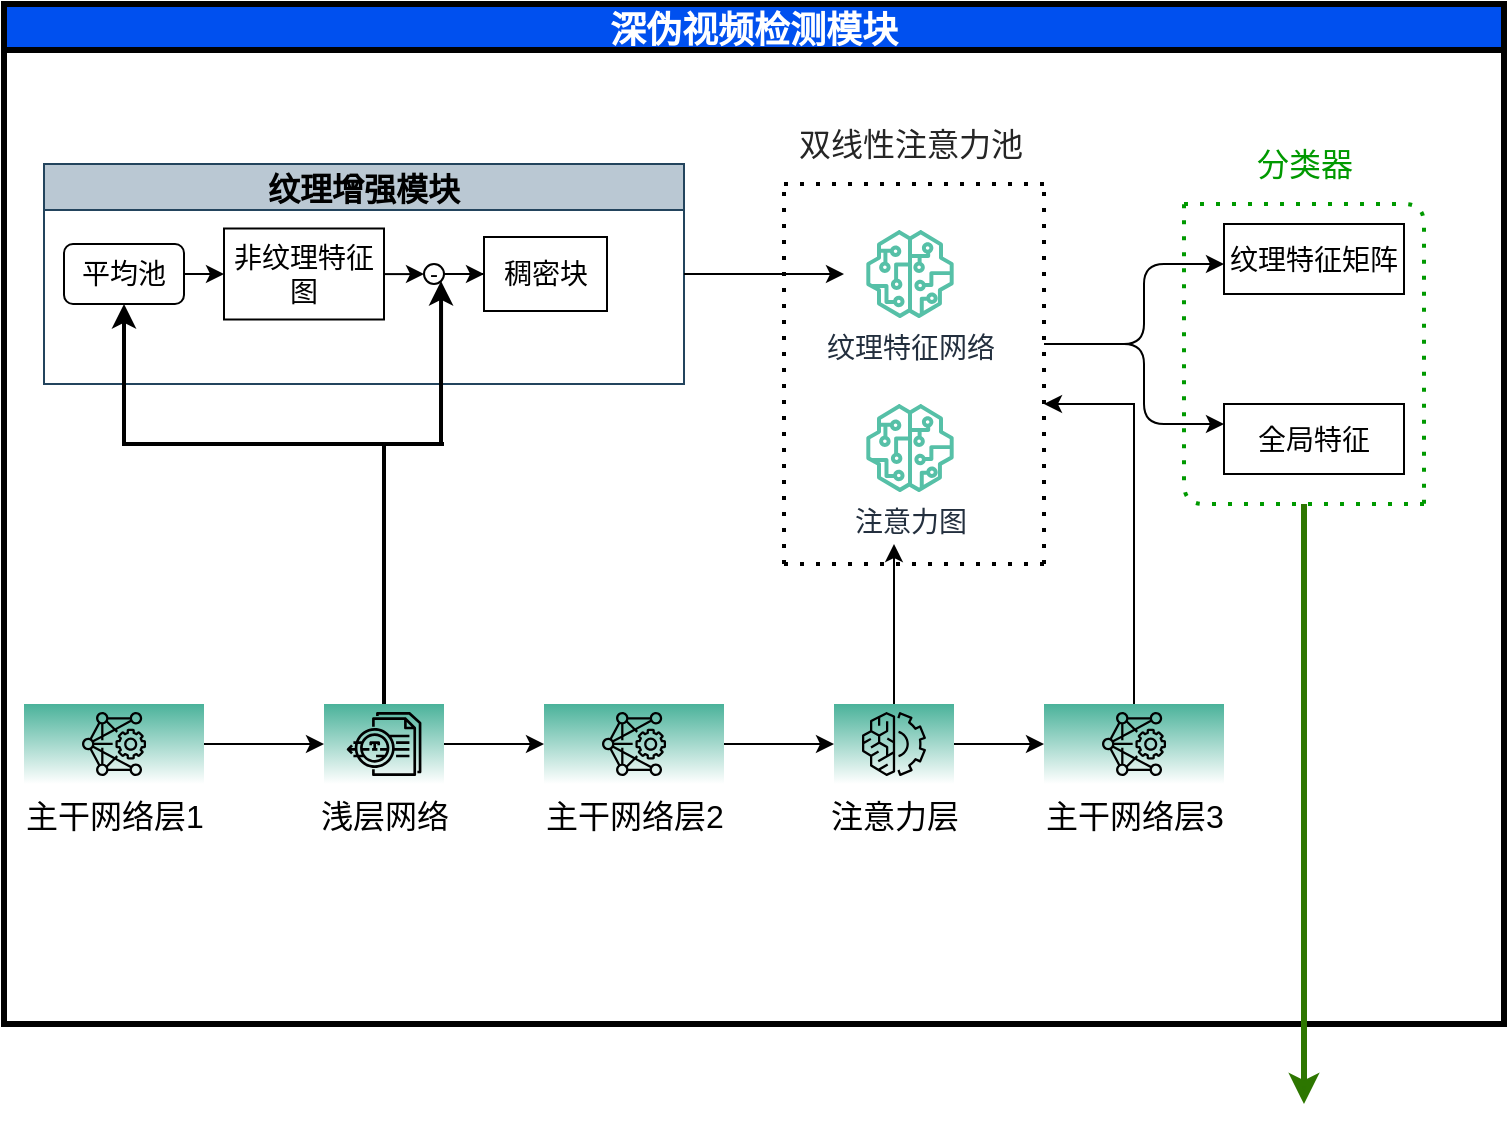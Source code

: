<mxfile version="15.4.1" type="github">
  <diagram id="M6cuTIGcN4mnhxkdC4Pi" name="Page-1">
    <mxGraphModel dx="967" dy="835" grid="1" gridSize="10" guides="1" tooltips="1" connect="1" arrows="1" fold="1" page="1" pageScale="1" pageWidth="583" pageHeight="827" math="0" shadow="0">
      <root>
        <mxCell id="0" />
        <mxCell id="1" parent="0" />
        <mxCell id="kOPWEgHHn9tKELu0OoGP-1" value="深伪视频检测模块" style="swimlane;fillColor=#0050EF;strokeColor=#000000;fontColor=#ffffff;strokeWidth=3;fontSize=18;" vertex="1" parent="1">
          <mxGeometry x="830" y="150" width="750" height="510" as="geometry" />
        </mxCell>
        <mxCell id="kOPWEgHHn9tKELu0OoGP-2" value="&lt;font style=&quot;font-size: 16px&quot;&gt;主干网络层1&lt;/font&gt;" style="sketch=0;points=[[0,0,0],[0.25,0,0],[0.5,0,0],[0.75,0,0],[1,0,0],[0,1,0],[0.25,1,0],[0.5,1,0],[0.75,1,0],[1,1,0],[0,0.25,0],[0,0.5,0],[0,0.75,0],[1,0.25,0],[1,0.5,0],[1,0.75,0]];outlineConnect=0;fontColor=#000000;gradientColor=#4AB29A;gradientDirection=north;fillColor=#ffffff;strokeColor=#000000;dashed=0;verticalLabelPosition=bottom;verticalAlign=top;align=center;html=1;fontSize=12;fontStyle=0;aspect=fixed;shape=mxgraph.aws4.resourceIcon;resIcon=mxgraph.aws4.deep_learning_amis;fontFamily=Helvetica;" vertex="1" parent="kOPWEgHHn9tKELu0OoGP-1">
          <mxGeometry x="10" y="350" width="90" height="40" as="geometry" />
        </mxCell>
        <mxCell id="kOPWEgHHn9tKELu0OoGP-3" style="edgeStyle=orthogonalEdgeStyle;rounded=0;orthogonalLoop=1;jettySize=auto;html=1;exitX=1;exitY=0.5;exitDx=0;exitDy=0;exitPerimeter=0;entryX=0;entryY=0.5;entryDx=0;entryDy=0;entryPerimeter=0;" edge="1" parent="kOPWEgHHn9tKELu0OoGP-1" source="kOPWEgHHn9tKELu0OoGP-4" target="kOPWEgHHn9tKELu0OoGP-10">
          <mxGeometry relative="1" as="geometry" />
        </mxCell>
        <mxCell id="kOPWEgHHn9tKELu0OoGP-4" value="&lt;font style=&quot;font-size: 16px&quot;&gt;主干网络层2&lt;/font&gt;" style="sketch=0;points=[[0,0,0],[0.25,0,0],[0.5,0,0],[0.75,0,0],[1,0,0],[0,1,0],[0.25,1,0],[0.5,1,0],[0.75,1,0],[1,1,0],[0,0.25,0],[0,0.5,0],[0,0.75,0],[1,0.25,0],[1,0.5,0],[1,0.75,0]];outlineConnect=0;fontColor=#000000;gradientColor=#4AB29A;gradientDirection=north;fillColor=#ffffff;strokeColor=#000000;dashed=0;verticalLabelPosition=bottom;verticalAlign=top;align=center;html=1;fontSize=12;fontStyle=0;aspect=fixed;shape=mxgraph.aws4.resourceIcon;resIcon=mxgraph.aws4.deep_learning_amis;fontFamily=Helvetica;" vertex="1" parent="kOPWEgHHn9tKELu0OoGP-1">
          <mxGeometry x="270" y="350" width="90" height="40" as="geometry" />
        </mxCell>
        <mxCell id="kOPWEgHHn9tKELu0OoGP-5" value="&lt;font style=&quot;font-size: 16px&quot;&gt;主干网络层3&lt;/font&gt;" style="sketch=0;points=[[0,0,0],[0.25,0,0],[0.5,0,0],[0.75,0,0],[1,0,0],[0,1,0],[0.25,1,0],[0.5,1,0],[0.75,1,0],[1,1,0],[0,0.25,0],[0,0.5,0],[0,0.75,0],[1,0.25,0],[1,0.5,0],[1,0.75,0]];outlineConnect=0;fontColor=#000000;gradientColor=#4AB29A;gradientDirection=north;fillColor=#ffffff;strokeColor=#000000;dashed=0;verticalLabelPosition=bottom;verticalAlign=top;align=center;html=1;fontSize=12;fontStyle=0;aspect=fixed;shape=mxgraph.aws4.resourceIcon;resIcon=mxgraph.aws4.deep_learning_amis;fontFamily=Helvetica;" vertex="1" parent="kOPWEgHHn9tKELu0OoGP-1">
          <mxGeometry x="520" y="350" width="90" height="40" as="geometry" />
        </mxCell>
        <mxCell id="kOPWEgHHn9tKELu0OoGP-6" style="edgeStyle=orthogonalEdgeStyle;rounded=0;orthogonalLoop=1;jettySize=auto;html=1;entryX=0;entryY=0.5;entryDx=0;entryDy=0;" edge="1" parent="kOPWEgHHn9tKELu0OoGP-1" source="kOPWEgHHn9tKELu0OoGP-7" target="kOPWEgHHn9tKELu0OoGP-4">
          <mxGeometry relative="1" as="geometry" />
        </mxCell>
        <mxCell id="kOPWEgHHn9tKELu0OoGP-7" value="&lt;font style=&quot;font-size: 16px&quot;&gt;浅层网络&lt;/font&gt;" style="sketch=0;points=[[0,0,0],[0.25,0,0],[0.5,0,0],[0.75,0,0],[1,0,0],[0,1,0],[0.25,1,0],[0.5,1,0],[0.75,1,0],[1,1,0],[0,0.25,0],[0,0.5,0],[0,0.75,0],[1,0.25,0],[1,0.5,0],[1,0.75,0]];outlineConnect=0;fontColor=#000000;gradientColor=#4AB29A;gradientDirection=north;fillColor=#ffffff;strokeColor=#000000;dashed=0;verticalLabelPosition=bottom;verticalAlign=top;align=center;html=1;fontSize=12;fontStyle=0;aspect=fixed;shape=mxgraph.aws4.resourceIcon;resIcon=mxgraph.aws4.textract;fontFamily=Helvetica;" vertex="1" parent="kOPWEgHHn9tKELu0OoGP-1">
          <mxGeometry x="160" y="350" width="60" height="40" as="geometry" />
        </mxCell>
        <mxCell id="kOPWEgHHn9tKELu0OoGP-8" value="" style="edgeStyle=orthogonalEdgeStyle;rounded=0;orthogonalLoop=1;jettySize=auto;html=1;" edge="1" parent="kOPWEgHHn9tKELu0OoGP-1" source="kOPWEgHHn9tKELu0OoGP-2" target="kOPWEgHHn9tKELu0OoGP-7">
          <mxGeometry relative="1" as="geometry" />
        </mxCell>
        <mxCell id="kOPWEgHHn9tKELu0OoGP-9" style="edgeStyle=orthogonalEdgeStyle;rounded=0;orthogonalLoop=1;jettySize=auto;html=1;exitX=1;exitY=0.5;exitDx=0;exitDy=0;exitPerimeter=0;entryX=0;entryY=0.5;entryDx=0;entryDy=0;entryPerimeter=0;" edge="1" parent="kOPWEgHHn9tKELu0OoGP-1" source="kOPWEgHHn9tKELu0OoGP-10" target="kOPWEgHHn9tKELu0OoGP-5">
          <mxGeometry relative="1" as="geometry" />
        </mxCell>
        <mxCell id="kOPWEgHHn9tKELu0OoGP-10" value="&lt;font style=&quot;font-size: 16px&quot;&gt;注意力层&lt;/font&gt;" style="sketch=0;points=[[0,0,0],[0.25,0,0],[0.5,0,0],[0.75,0,0],[1,0,0],[0,1,0],[0.25,1,0],[0.5,1,0],[0.75,1,0],[1,1,0],[0,0.25,0],[0,0.5,0],[0,0.75,0],[1,0.25,0],[1,0.5,0],[1,0.75,0]];outlineConnect=0;fontColor=#000000;gradientColor=#4AB29A;gradientDirection=north;fillColor=#ffffff;strokeColor=#000000;dashed=0;verticalLabelPosition=bottom;verticalAlign=top;align=center;html=1;fontSize=12;fontStyle=0;aspect=fixed;shape=mxgraph.aws4.resourceIcon;resIcon=mxgraph.aws4.machine_learning;fontFamily=Helvetica;" vertex="1" parent="kOPWEgHHn9tKELu0OoGP-1">
          <mxGeometry x="415" y="350" width="60" height="40" as="geometry" />
        </mxCell>
        <mxCell id="kOPWEgHHn9tKELu0OoGP-11" value="纹理增强模块" style="swimlane;startSize=23;fontSize=16;fillColor=#bac8d3;strokeColor=#23445d;" vertex="1" parent="kOPWEgHHn9tKELu0OoGP-1">
          <mxGeometry x="20" y="80" width="320" height="110" as="geometry" />
        </mxCell>
        <mxCell id="kOPWEgHHn9tKELu0OoGP-12" value="&lt;font style=&quot;font-size: 14px&quot;&gt;平均池&lt;/font&gt;" style="rounded=1;whiteSpace=wrap;html=1;" vertex="1" parent="kOPWEgHHn9tKELu0OoGP-11">
          <mxGeometry x="10" y="40" width="60" height="30" as="geometry" />
        </mxCell>
        <mxCell id="kOPWEgHHn9tKELu0OoGP-13" style="edgeStyle=orthogonalEdgeStyle;rounded=0;orthogonalLoop=1;jettySize=auto;html=1;entryX=0;entryY=0.5;entryDx=0;entryDy=0;" edge="1" parent="kOPWEgHHn9tKELu0OoGP-11" source="kOPWEgHHn9tKELu0OoGP-14" target="kOPWEgHHn9tKELu0OoGP-18">
          <mxGeometry relative="1" as="geometry" />
        </mxCell>
        <mxCell id="kOPWEgHHn9tKELu0OoGP-14" value="&lt;font style=&quot;font-size: 14px&quot;&gt;非纹理特征图&lt;/font&gt;" style="rounded=0;whiteSpace=wrap;html=1;" vertex="1" parent="kOPWEgHHn9tKELu0OoGP-11">
          <mxGeometry x="90" y="32.25" width="80" height="45.5" as="geometry" />
        </mxCell>
        <mxCell id="kOPWEgHHn9tKELu0OoGP-15" style="edgeStyle=orthogonalEdgeStyle;rounded=0;orthogonalLoop=1;jettySize=auto;html=1;exitX=1;exitY=0.5;exitDx=0;exitDy=0;" edge="1" parent="kOPWEgHHn9tKELu0OoGP-11" source="kOPWEgHHn9tKELu0OoGP-12" target="kOPWEgHHn9tKELu0OoGP-14">
          <mxGeometry relative="1" as="geometry">
            <mxPoint x="101.5" y="57" as="targetPoint" />
          </mxGeometry>
        </mxCell>
        <mxCell id="kOPWEgHHn9tKELu0OoGP-16" value="&lt;font style=&quot;font-size: 14px&quot;&gt;稠密块&lt;/font&gt;" style="rounded=0;whiteSpace=wrap;html=1;" vertex="1" parent="kOPWEgHHn9tKELu0OoGP-11">
          <mxGeometry x="220" y="36.5" width="61.5" height="37" as="geometry" />
        </mxCell>
        <mxCell id="kOPWEgHHn9tKELu0OoGP-17" style="edgeStyle=orthogonalEdgeStyle;rounded=0;orthogonalLoop=1;jettySize=auto;html=1;" edge="1" parent="kOPWEgHHn9tKELu0OoGP-11" source="kOPWEgHHn9tKELu0OoGP-18" target="kOPWEgHHn9tKELu0OoGP-16">
          <mxGeometry relative="1" as="geometry" />
        </mxCell>
        <mxCell id="kOPWEgHHn9tKELu0OoGP-18" value="-&lt;br&gt;" style="ellipse;whiteSpace=wrap;html=1;aspect=fixed;" vertex="1" parent="kOPWEgHHn9tKELu0OoGP-11">
          <mxGeometry x="190" y="50" width="10" height="10" as="geometry" />
        </mxCell>
        <mxCell id="kOPWEgHHn9tKELu0OoGP-19" style="edgeStyle=orthogonalEdgeStyle;rounded=0;orthogonalLoop=1;jettySize=auto;html=1;entryX=0.5;entryY=1;entryDx=0;entryDy=0;strokeWidth=2;" edge="1" parent="kOPWEgHHn9tKELu0OoGP-1" target="kOPWEgHHn9tKELu0OoGP-12">
          <mxGeometry relative="1" as="geometry">
            <mxPoint x="40" y="220" as="targetPoint" />
            <mxPoint x="220" y="220" as="sourcePoint" />
            <Array as="points">
              <mxPoint x="60" y="220" />
            </Array>
          </mxGeometry>
        </mxCell>
        <mxCell id="kOPWEgHHn9tKELu0OoGP-20" style="edgeStyle=orthogonalEdgeStyle;rounded=0;orthogonalLoop=1;jettySize=auto;html=1;entryX=1;entryY=1;entryDx=0;entryDy=0;strokeWidth=2;" edge="1" parent="kOPWEgHHn9tKELu0OoGP-1" source="kOPWEgHHn9tKELu0OoGP-7" target="kOPWEgHHn9tKELu0OoGP-18">
          <mxGeometry relative="1" as="geometry">
            <mxPoint x="300" y="200" as="targetPoint" />
            <Array as="points">
              <mxPoint x="190" y="220" />
              <mxPoint x="219" y="220" />
            </Array>
          </mxGeometry>
        </mxCell>
        <mxCell id="kOPWEgHHn9tKELu0OoGP-21" value="&lt;font style=&quot;font-size: 14px&quot;&gt;注意力图&lt;/font&gt;" style="sketch=0;outlineConnect=0;fontColor=#232F3E;gradientColor=none;fillColor=#56C0A7;strokeColor=none;dashed=0;verticalLabelPosition=bottom;verticalAlign=top;align=center;html=1;fontSize=12;fontStyle=0;aspect=fixed;pointerEvents=1;shape=mxgraph.aws4.sagemaker_model;" vertex="1" parent="kOPWEgHHn9tKELu0OoGP-1">
          <mxGeometry x="431" y="200" width="44" height="44" as="geometry" />
        </mxCell>
        <mxCell id="kOPWEgHHn9tKELu0OoGP-22" value="&lt;font style=&quot;font-size: 14px&quot;&gt;纹理特征网络&lt;/font&gt;" style="sketch=0;outlineConnect=0;fontColor=#232F3E;gradientColor=none;fillColor=#56C0A7;strokeColor=none;dashed=0;verticalLabelPosition=bottom;verticalAlign=top;align=center;html=1;fontSize=12;fontStyle=0;aspect=fixed;pointerEvents=1;shape=mxgraph.aws4.sagemaker_model;" vertex="1" parent="kOPWEgHHn9tKELu0OoGP-1">
          <mxGeometry x="431" y="113" width="44" height="44" as="geometry" />
        </mxCell>
        <mxCell id="kOPWEgHHn9tKELu0OoGP-23" value="" style="endArrow=none;dashed=1;html=1;dashPattern=1 3;strokeWidth=2;" edge="1" parent="kOPWEgHHn9tKELu0OoGP-1">
          <mxGeometry width="50" height="50" relative="1" as="geometry">
            <mxPoint x="390" y="280" as="sourcePoint" />
            <mxPoint x="390" y="90" as="targetPoint" />
          </mxGeometry>
        </mxCell>
        <mxCell id="kOPWEgHHn9tKELu0OoGP-24" value="" style="endArrow=none;dashed=1;html=1;dashPattern=1 3;strokeWidth=2;" edge="1" parent="kOPWEgHHn9tKELu0OoGP-1">
          <mxGeometry width="50" height="50" relative="1" as="geometry">
            <mxPoint x="390" y="280" as="sourcePoint" />
            <mxPoint x="520" y="280" as="targetPoint" />
          </mxGeometry>
        </mxCell>
        <mxCell id="kOPWEgHHn9tKELu0OoGP-25" value="" style="endArrow=none;dashed=1;html=1;dashPattern=1 3;strokeWidth=2;" edge="1" parent="kOPWEgHHn9tKELu0OoGP-1">
          <mxGeometry width="50" height="50" relative="1" as="geometry">
            <mxPoint x="390" y="90" as="sourcePoint" />
            <mxPoint x="520" y="90" as="targetPoint" />
          </mxGeometry>
        </mxCell>
        <mxCell id="kOPWEgHHn9tKELu0OoGP-26" value="" style="endArrow=none;dashed=1;html=1;dashPattern=1 3;strokeWidth=2;" edge="1" parent="kOPWEgHHn9tKELu0OoGP-1">
          <mxGeometry width="50" height="50" relative="1" as="geometry">
            <mxPoint x="520" y="280" as="sourcePoint" />
            <mxPoint x="520" y="90" as="targetPoint" />
          </mxGeometry>
        </mxCell>
        <mxCell id="kOPWEgHHn9tKELu0OoGP-27" value="&lt;span style=&quot;color: rgb(37 , 37 , 37) ; font-family: &amp;#34;roboto&amp;#34; , &amp;#34;arial&amp;#34; , sans-serif&quot;&gt;&lt;font style=&quot;font-size: 16px&quot;&gt;双线性注意力池&lt;/font&gt;&lt;/span&gt;" style="text;html=1;resizable=0;autosize=1;align=center;verticalAlign=middle;points=[];fillColor=none;strokeColor=none;rounded=0;" vertex="1" parent="kOPWEgHHn9tKELu0OoGP-1">
          <mxGeometry x="388" y="60" width="130" height="20" as="geometry" />
        </mxCell>
        <mxCell id="kOPWEgHHn9tKELu0OoGP-28" value="" style="endArrow=classic;html=1;" edge="1" parent="kOPWEgHHn9tKELu0OoGP-1">
          <mxGeometry width="50" height="50" relative="1" as="geometry">
            <mxPoint x="520" y="170" as="sourcePoint" />
            <mxPoint x="610" y="130" as="targetPoint" />
            <Array as="points">
              <mxPoint x="570" y="170" />
              <mxPoint x="570" y="130" />
            </Array>
          </mxGeometry>
        </mxCell>
        <mxCell id="kOPWEgHHn9tKELu0OoGP-29" value="" style="endArrow=classic;html=1;" edge="1" parent="kOPWEgHHn9tKELu0OoGP-1">
          <mxGeometry width="50" height="50" relative="1" as="geometry">
            <mxPoint x="520" y="170" as="sourcePoint" />
            <mxPoint x="610" y="210" as="targetPoint" />
            <Array as="points">
              <mxPoint x="570" y="170" />
              <mxPoint x="570" y="210" />
            </Array>
          </mxGeometry>
        </mxCell>
        <mxCell id="kOPWEgHHn9tKELu0OoGP-30" value="&lt;font style=&quot;font-size: 14px&quot;&gt;纹理特征矩阵&lt;/font&gt;" style="rounded=0;whiteSpace=wrap;html=1;" vertex="1" parent="kOPWEgHHn9tKELu0OoGP-1">
          <mxGeometry x="610" y="110" width="90" height="35" as="geometry" />
        </mxCell>
        <mxCell id="kOPWEgHHn9tKELu0OoGP-31" value="&lt;font style=&quot;font-size: 14px&quot;&gt;全局特征&lt;/font&gt;" style="rounded=0;whiteSpace=wrap;html=1;" vertex="1" parent="kOPWEgHHn9tKELu0OoGP-1">
          <mxGeometry x="610" y="200" width="90" height="35" as="geometry" />
        </mxCell>
        <mxCell id="kOPWEgHHn9tKELu0OoGP-32" value="" style="endArrow=none;dashed=1;html=1;dashPattern=1 3;strokeWidth=2;strokeColor=#009900;" edge="1" parent="kOPWEgHHn9tKELu0OoGP-1">
          <mxGeometry width="50" height="50" relative="1" as="geometry">
            <mxPoint x="590" y="100" as="sourcePoint" />
            <mxPoint x="710" y="250" as="targetPoint" />
            <Array as="points">
              <mxPoint x="710" y="100" />
            </Array>
          </mxGeometry>
        </mxCell>
        <mxCell id="kOPWEgHHn9tKELu0OoGP-33" value="&lt;font style=&quot;font-size: 16px&quot; color=&quot;#009900&quot;&gt;分类器&lt;/font&gt;" style="text;html=1;resizable=0;autosize=1;align=center;verticalAlign=middle;points=[];fillColor=none;strokeColor=none;rounded=0;" vertex="1" parent="kOPWEgHHn9tKELu0OoGP-1">
          <mxGeometry x="620" y="70" width="60" height="20" as="geometry" />
        </mxCell>
        <mxCell id="kOPWEgHHn9tKELu0OoGP-34" style="edgeStyle=orthogonalEdgeStyle;rounded=0;orthogonalLoop=1;jettySize=auto;html=1;" edge="1" parent="1" source="kOPWEgHHn9tKELu0OoGP-10">
          <mxGeometry relative="1" as="geometry">
            <mxPoint x="1275" y="420" as="targetPoint" />
          </mxGeometry>
        </mxCell>
        <mxCell id="kOPWEgHHn9tKELu0OoGP-35" style="edgeStyle=orthogonalEdgeStyle;rounded=0;orthogonalLoop=1;jettySize=auto;html=1;exitX=1;exitY=0.5;exitDx=0;exitDy=0;" edge="1" parent="1" source="kOPWEgHHn9tKELu0OoGP-11">
          <mxGeometry relative="1" as="geometry">
            <mxPoint x="1250" y="285" as="targetPoint" />
          </mxGeometry>
        </mxCell>
        <mxCell id="kOPWEgHHn9tKELu0OoGP-36" style="edgeStyle=orthogonalEdgeStyle;rounded=0;orthogonalLoop=1;jettySize=auto;html=1;" edge="1" parent="1" source="kOPWEgHHn9tKELu0OoGP-5">
          <mxGeometry relative="1" as="geometry">
            <mxPoint x="1350" y="350" as="targetPoint" />
            <Array as="points">
              <mxPoint x="1395" y="430" />
              <mxPoint x="1395" y="430" />
            </Array>
          </mxGeometry>
        </mxCell>
        <mxCell id="kOPWEgHHn9tKELu0OoGP-37" value="" style="endArrow=none;dashed=1;html=1;dashPattern=1 3;strokeWidth=2;strokeColor=#009900;" edge="1" parent="1">
          <mxGeometry width="50" height="50" relative="1" as="geometry">
            <mxPoint x="1540" y="400" as="sourcePoint" />
            <mxPoint x="1420" y="250" as="targetPoint" />
            <Array as="points">
              <mxPoint x="1420" y="400" />
            </Array>
          </mxGeometry>
        </mxCell>
        <mxCell id="kOPWEgHHn9tKELu0OoGP-38" value="" style="endArrow=classic;html=1;strokeWidth=3;strokeColor=#2D7600;fillColor=#60a917;" edge="1" parent="1">
          <mxGeometry width="50" height="50" relative="1" as="geometry">
            <mxPoint x="1480" y="400" as="sourcePoint" />
            <mxPoint x="1480" y="700" as="targetPoint" />
            <Array as="points" />
          </mxGeometry>
        </mxCell>
      </root>
    </mxGraphModel>
  </diagram>
</mxfile>
